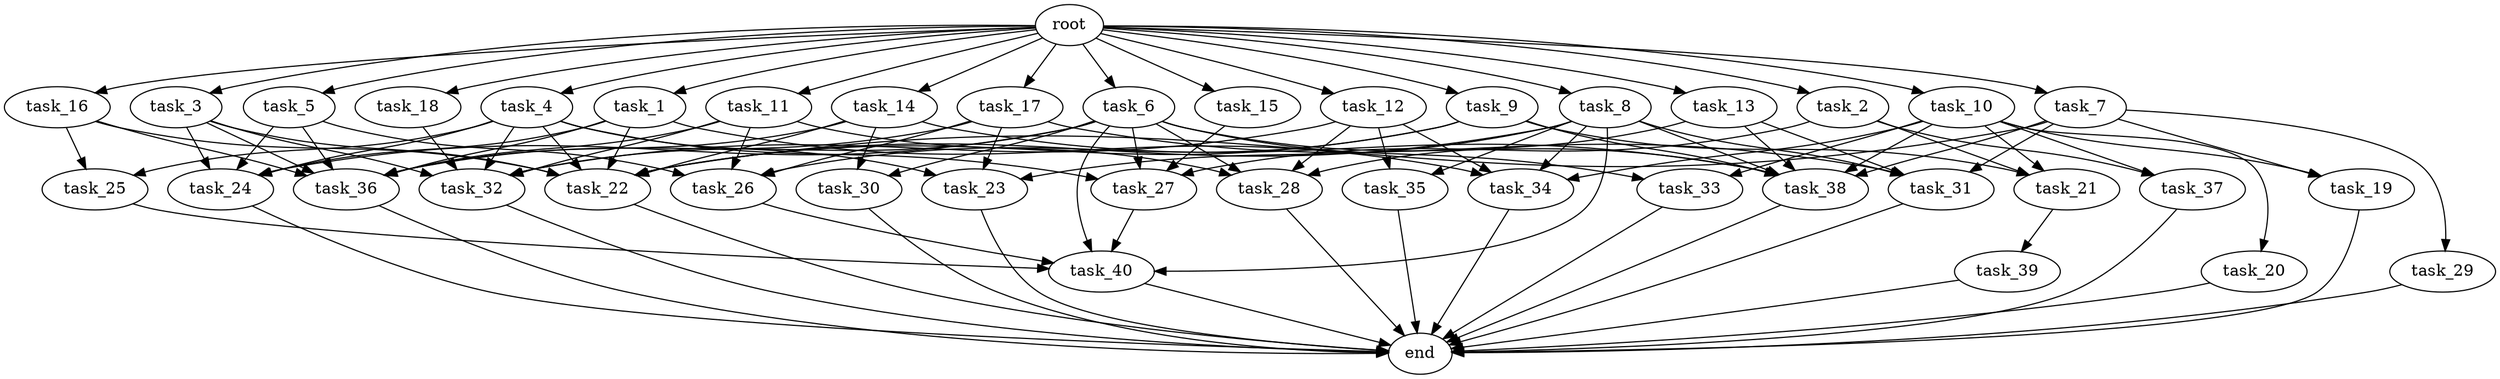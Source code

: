 digraph G {
  root [size="0.000000e+00"];
  task_1 [size="5.737192e+10"];
  task_2 [size="2.673391e+10"];
  task_3 [size="5.950531e+10"];
  task_4 [size="6.457243e+10"];
  task_5 [size="2.089449e+10"];
  task_6 [size="5.227664e+10"];
  task_7 [size="2.176676e+10"];
  task_8 [size="5.871159e+10"];
  task_9 [size="7.700976e+10"];
  task_10 [size="6.794232e+10"];
  task_11 [size="7.485868e+10"];
  task_12 [size="8.386590e+10"];
  task_13 [size="7.080967e+10"];
  task_14 [size="8.421293e+10"];
  task_15 [size="5.981971e+10"];
  task_16 [size="7.747907e+09"];
  task_17 [size="5.987822e+10"];
  task_18 [size="7.060951e+10"];
  task_19 [size="4.273066e+10"];
  task_20 [size="5.893184e+10"];
  task_21 [size="6.202588e+10"];
  task_22 [size="3.150626e+10"];
  task_23 [size="3.136513e+10"];
  task_24 [size="8.667887e+10"];
  task_25 [size="5.972557e+10"];
  task_26 [size="8.004557e+10"];
  task_27 [size="2.076164e+10"];
  task_28 [size="8.235637e+10"];
  task_29 [size="7.751000e+10"];
  task_30 [size="4.365750e+10"];
  task_31 [size="2.165566e+10"];
  task_32 [size="1.318749e+10"];
  task_33 [size="2.225095e+10"];
  task_34 [size="5.905186e+10"];
  task_35 [size="8.931990e+10"];
  task_36 [size="1.015191e+10"];
  task_37 [size="1.009342e+10"];
  task_38 [size="7.186292e+10"];
  task_39 [size="5.857653e+10"];
  task_40 [size="9.345669e+10"];
  end [size="0.000000e+00"];

  root -> task_1 [size="1.000000e-12"];
  root -> task_2 [size="1.000000e-12"];
  root -> task_3 [size="1.000000e-12"];
  root -> task_4 [size="1.000000e-12"];
  root -> task_5 [size="1.000000e-12"];
  root -> task_6 [size="1.000000e-12"];
  root -> task_7 [size="1.000000e-12"];
  root -> task_8 [size="1.000000e-12"];
  root -> task_9 [size="1.000000e-12"];
  root -> task_10 [size="1.000000e-12"];
  root -> task_11 [size="1.000000e-12"];
  root -> task_12 [size="1.000000e-12"];
  root -> task_13 [size="1.000000e-12"];
  root -> task_14 [size="1.000000e-12"];
  root -> task_15 [size="1.000000e-12"];
  root -> task_16 [size="1.000000e-12"];
  root -> task_17 [size="1.000000e-12"];
  root -> task_18 [size="1.000000e-12"];
  task_1 -> task_22 [size="3.938282e+07"];
  task_1 -> task_24 [size="1.733577e+08"];
  task_1 -> task_34 [size="1.476296e+08"];
  task_1 -> task_36 [size="1.450273e+07"];
  task_2 -> task_21 [size="2.067529e+08"];
  task_2 -> task_27 [size="5.190410e+07"];
  task_2 -> task_37 [size="5.046711e+07"];
  task_3 -> task_22 [size="3.938282e+07"];
  task_3 -> task_24 [size="1.733577e+08"];
  task_3 -> task_32 [size="2.197915e+07"];
  task_3 -> task_36 [size="1.450273e+07"];
  task_4 -> task_22 [size="3.938282e+07"];
  task_4 -> task_23 [size="1.045504e+08"];
  task_4 -> task_24 [size="1.733577e+08"];
  task_4 -> task_25 [size="2.986278e+08"];
  task_4 -> task_27 [size="5.190410e+07"];
  task_4 -> task_32 [size="2.197915e+07"];
  task_5 -> task_24 [size="1.733577e+08"];
  task_5 -> task_26 [size="2.001139e+08"];
  task_5 -> task_36 [size="1.450273e+07"];
  task_6 -> task_24 [size="1.733577e+08"];
  task_6 -> task_27 [size="5.190410e+07"];
  task_6 -> task_28 [size="2.058909e+08"];
  task_6 -> task_30 [size="2.182875e+08"];
  task_6 -> task_32 [size="2.197915e+07"];
  task_6 -> task_33 [size="1.112547e+08"];
  task_6 -> task_38 [size="1.026613e+08"];
  task_6 -> task_40 [size="1.869134e+08"];
  task_7 -> task_19 [size="2.136533e+08"];
  task_7 -> task_22 [size="3.938282e+07"];
  task_7 -> task_29 [size="7.751000e+08"];
  task_7 -> task_31 [size="5.413915e+07"];
  task_7 -> task_38 [size="1.026613e+08"];
  task_8 -> task_22 [size="3.938282e+07"];
  task_8 -> task_23 [size="1.045504e+08"];
  task_8 -> task_31 [size="5.413915e+07"];
  task_8 -> task_34 [size="1.476296e+08"];
  task_8 -> task_35 [size="4.465995e+08"];
  task_8 -> task_38 [size="1.026613e+08"];
  task_8 -> task_40 [size="1.869134e+08"];
  task_9 -> task_21 [size="2.067529e+08"];
  task_9 -> task_22 [size="3.938282e+07"];
  task_9 -> task_26 [size="2.001139e+08"];
  task_9 -> task_38 [size="1.026613e+08"];
  task_10 -> task_19 [size="2.136533e+08"];
  task_10 -> task_20 [size="5.893184e+08"];
  task_10 -> task_21 [size="2.067529e+08"];
  task_10 -> task_33 [size="1.112547e+08"];
  task_10 -> task_34 [size="1.476296e+08"];
  task_10 -> task_37 [size="5.046711e+07"];
  task_10 -> task_38 [size="1.026613e+08"];
  task_11 -> task_26 [size="2.001139e+08"];
  task_11 -> task_28 [size="2.058909e+08"];
  task_11 -> task_32 [size="2.197915e+07"];
  task_11 -> task_36 [size="1.450273e+07"];
  task_12 -> task_28 [size="2.058909e+08"];
  task_12 -> task_32 [size="2.197915e+07"];
  task_12 -> task_34 [size="1.476296e+08"];
  task_12 -> task_35 [size="4.465995e+08"];
  task_13 -> task_28 [size="2.058909e+08"];
  task_13 -> task_31 [size="5.413915e+07"];
  task_13 -> task_38 [size="1.026613e+08"];
  task_14 -> task_22 [size="3.938282e+07"];
  task_14 -> task_30 [size="2.182875e+08"];
  task_14 -> task_36 [size="1.450273e+07"];
  task_14 -> task_38 [size="1.026613e+08"];
  task_15 -> task_27 [size="5.190410e+07"];
  task_16 -> task_22 [size="3.938282e+07"];
  task_16 -> task_25 [size="2.986278e+08"];
  task_16 -> task_36 [size="1.450273e+07"];
  task_17 -> task_23 [size="1.045504e+08"];
  task_17 -> task_26 [size="2.001139e+08"];
  task_17 -> task_31 [size="5.413915e+07"];
  task_17 -> task_36 [size="1.450273e+07"];
  task_18 -> task_32 [size="2.197915e+07"];
  task_19 -> end [size="1.000000e-12"];
  task_20 -> end [size="1.000000e-12"];
  task_21 -> task_39 [size="5.857653e+08"];
  task_22 -> end [size="1.000000e-12"];
  task_23 -> end [size="1.000000e-12"];
  task_24 -> end [size="1.000000e-12"];
  task_25 -> task_40 [size="1.869134e+08"];
  task_26 -> task_40 [size="1.869134e+08"];
  task_27 -> task_40 [size="1.869134e+08"];
  task_28 -> end [size="1.000000e-12"];
  task_29 -> end [size="1.000000e-12"];
  task_30 -> end [size="1.000000e-12"];
  task_31 -> end [size="1.000000e-12"];
  task_32 -> end [size="1.000000e-12"];
  task_33 -> end [size="1.000000e-12"];
  task_34 -> end [size="1.000000e-12"];
  task_35 -> end [size="1.000000e-12"];
  task_36 -> end [size="1.000000e-12"];
  task_37 -> end [size="1.000000e-12"];
  task_38 -> end [size="1.000000e-12"];
  task_39 -> end [size="1.000000e-12"];
  task_40 -> end [size="1.000000e-12"];
}
